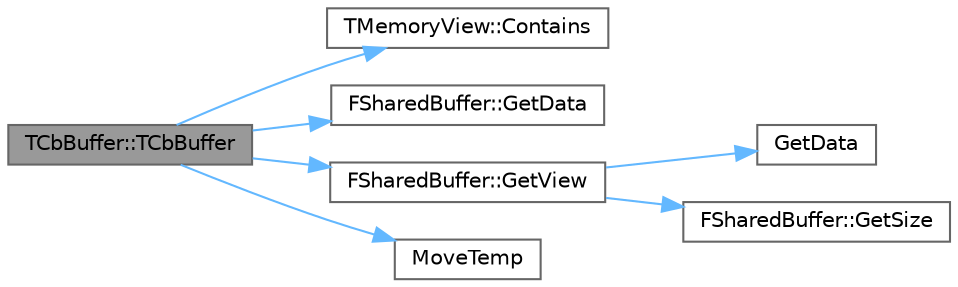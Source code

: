 digraph "TCbBuffer::TCbBuffer"
{
 // INTERACTIVE_SVG=YES
 // LATEX_PDF_SIZE
  bgcolor="transparent";
  edge [fontname=Helvetica,fontsize=10,labelfontname=Helvetica,labelfontsize=10];
  node [fontname=Helvetica,fontsize=10,shape=box,height=0.2,width=0.4];
  rankdir="LR";
  Node1 [id="Node000001",label="TCbBuffer::TCbBuffer",height=0.2,width=0.4,color="gray40", fillcolor="grey60", style="filled", fontcolor="black",tooltip="Construct a value from a pointer to its data and an optional externally-provided type."];
  Node1 -> Node2 [id="edge1_Node000001_Node000002",color="steelblue1",style="solid",tooltip=" "];
  Node2 [id="Node000002",label="TMemoryView::Contains",height=0.2,width=0.4,color="grey40", fillcolor="white", style="filled",URL="$d9/dc5/classTMemoryView.html#aa44e76938b2e5ae43c3d5f204ba25f3a",tooltip="Returns whether this view fully contains the other view."];
  Node1 -> Node3 [id="edge2_Node000001_Node000003",color="steelblue1",style="solid",tooltip=" "];
  Node3 [id="Node000003",label="FSharedBuffer::GetData",height=0.2,width=0.4,color="grey40", fillcolor="white", style="filled",URL="$d5/d2c/classFSharedBuffer.html#a5828d9212be09e840524314601714208",tooltip="Returns a pointer to the start of the buffer."];
  Node1 -> Node4 [id="edge3_Node000001_Node000004",color="steelblue1",style="solid",tooltip=" "];
  Node4 [id="Node000004",label="FSharedBuffer::GetView",height=0.2,width=0.4,color="grey40", fillcolor="white", style="filled",URL="$d5/d2c/classFSharedBuffer.html#a0d7f33f1f17b0e821dcd6a2d1bf8e0d9",tooltip="Returns a view of the buffer."];
  Node4 -> Node5 [id="edge4_Node000004_Node000005",color="steelblue1",style="solid",tooltip=" "];
  Node5 [id="Node000005",label="GetData",height=0.2,width=0.4,color="grey40", fillcolor="white", style="filled",URL="$d3/ddf/StringConv_8h.html#a4111b73e6a9d7101173e7223118962f3",tooltip=" "];
  Node4 -> Node6 [id="edge5_Node000004_Node000006",color="steelblue1",style="solid",tooltip=" "];
  Node6 [id="Node000006",label="FSharedBuffer::GetSize",height=0.2,width=0.4,color="grey40", fillcolor="white", style="filled",URL="$d5/d2c/classFSharedBuffer.html#a545f64d80f3d3e867cb2c4cf2cd17098",tooltip="Returns the size of the buffer in bytes."];
  Node1 -> Node7 [id="edge6_Node000001_Node000007",color="steelblue1",style="solid",tooltip=" "];
  Node7 [id="Node000007",label="MoveTemp",height=0.2,width=0.4,color="grey40", fillcolor="white", style="filled",URL="$d4/d24/UnrealTemplate_8h.html#ad5e6c049aeb9c9115fec514ba581dbb6",tooltip="MoveTemp will cast a reference to an rvalue reference."];
}
